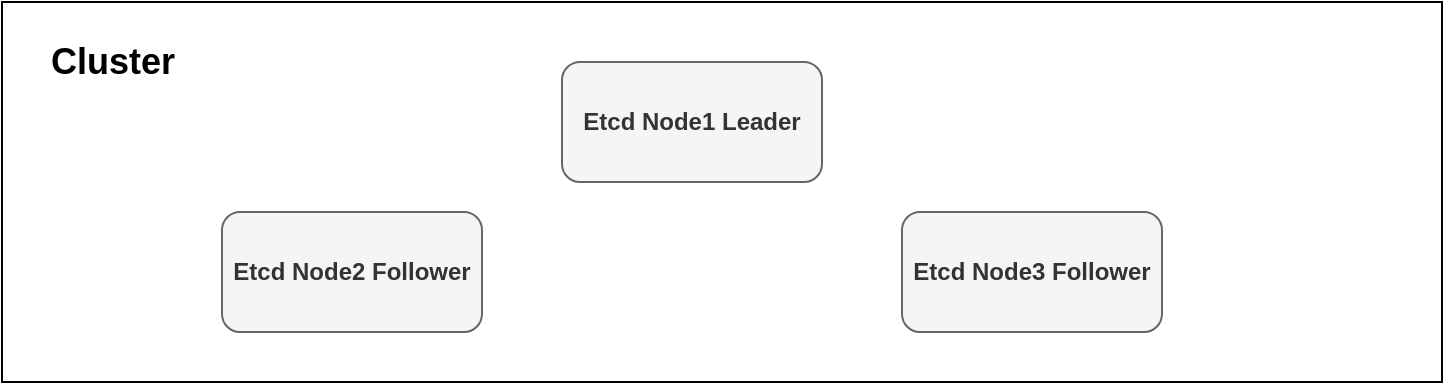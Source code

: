 <mxfile version="20.5.2" type="device"><diagram id="zgpXGauI_KDJC0JBV_uC" name="Page-1"><mxGraphModel dx="1038" dy="588" grid="1" gridSize="10" guides="1" tooltips="1" connect="1" arrows="1" fold="1" page="1" pageScale="1" pageWidth="827" pageHeight="1169" math="0" shadow="0"><root><mxCell id="0"/><mxCell id="1" parent="0"/><mxCell id="lM4l5C7AbIud2ZK0LoAo-1" value="" style="rounded=0;whiteSpace=wrap;html=1;" vertex="1" parent="1"><mxGeometry x="40" y="450" width="720" height="190" as="geometry"/></mxCell><mxCell id="lM4l5C7AbIud2ZK0LoAo-6" value="&lt;font style=&quot;font-size: 18px;&quot;&gt;&lt;b&gt;Cluster&lt;/b&gt;&lt;/font&gt;" style="text;html=1;align=center;verticalAlign=middle;resizable=0;points=[];autosize=1;strokeColor=none;fillColor=none;" vertex="1" parent="1"><mxGeometry x="50" y="460" width="90" height="40" as="geometry"/></mxCell><mxCell id="lM4l5C7AbIud2ZK0LoAo-9" value="&lt;b&gt;Etcd Node2 Follower&lt;/b&gt;" style="rounded=1;whiteSpace=wrap;html=1;fillColor=#f5f5f5;fontColor=#333333;strokeColor=#666666;" vertex="1" parent="1"><mxGeometry x="150" y="555" width="130" height="60" as="geometry"/></mxCell><mxCell id="lM4l5C7AbIud2ZK0LoAo-10" value="&lt;b&gt;Etcd Node1 Leader&lt;/b&gt;" style="rounded=1;whiteSpace=wrap;html=1;fillColor=#f5f5f5;fontColor=#333333;strokeColor=#666666;" vertex="1" parent="1"><mxGeometry x="320" y="480" width="130" height="60" as="geometry"/></mxCell><mxCell id="lM4l5C7AbIud2ZK0LoAo-11" value="&lt;b&gt;Etcd Node3 Follower&lt;/b&gt;" style="rounded=1;whiteSpace=wrap;html=1;fillColor=#f5f5f5;fontColor=#333333;strokeColor=#666666;" vertex="1" parent="1"><mxGeometry x="490" y="555" width="130" height="60" as="geometry"/></mxCell></root></mxGraphModel></diagram></mxfile>